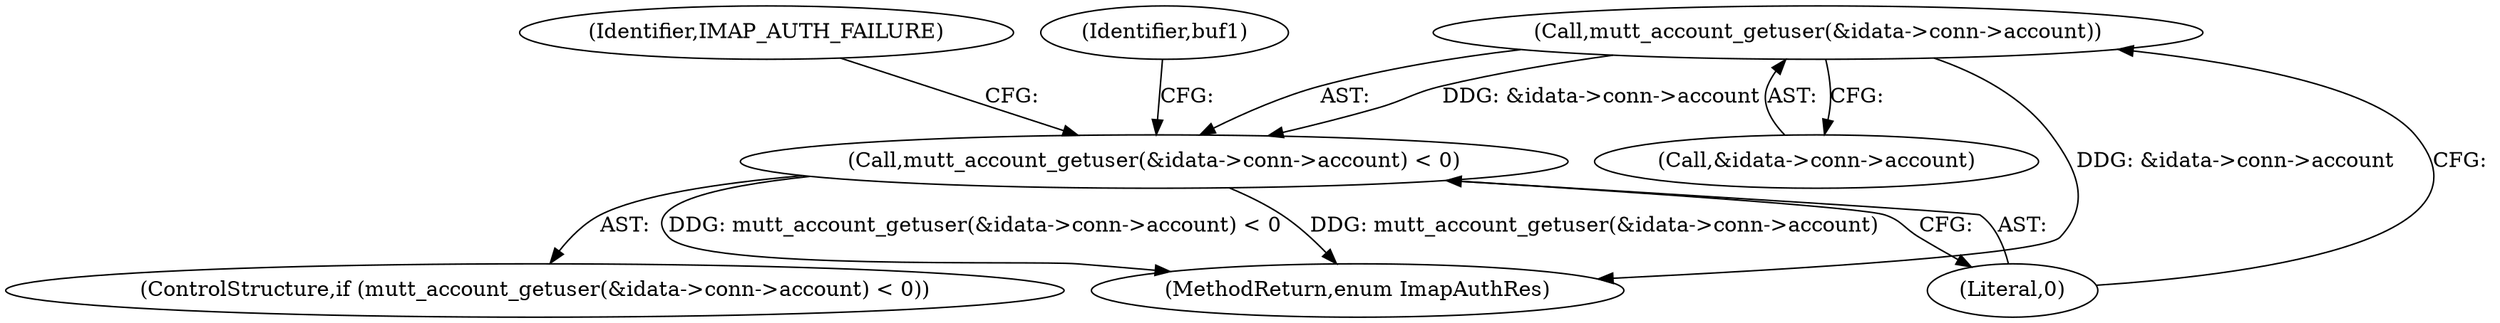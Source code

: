 digraph "0_neomutt_6f163e07ae68654d7ac5268cbb7565f6df79ad85_0@pointer" {
"1000147" [label="(Call,mutt_account_getuser(&idata->conn->account))"];
"1000146" [label="(Call,mutt_account_getuser(&idata->conn->account) < 0)"];
"1000154" [label="(Literal,0)"];
"1000156" [label="(Identifier,IMAP_AUTH_FAILURE)"];
"1000145" [label="(ControlStructure,if (mutt_account_getuser(&idata->conn->account) < 0))"];
"1000148" [label="(Call,&idata->conn->account)"];
"1000146" [label="(Call,mutt_account_getuser(&idata->conn->account) < 0)"];
"1000786" [label="(MethodReturn,enum ImapAuthRes)"];
"1000147" [label="(Call,mutt_account_getuser(&idata->conn->account))"];
"1000158" [label="(Identifier,buf1)"];
"1000147" -> "1000146"  [label="AST: "];
"1000147" -> "1000148"  [label="CFG: "];
"1000148" -> "1000147"  [label="AST: "];
"1000154" -> "1000147"  [label="CFG: "];
"1000147" -> "1000786"  [label="DDG: &idata->conn->account"];
"1000147" -> "1000146"  [label="DDG: &idata->conn->account"];
"1000146" -> "1000145"  [label="AST: "];
"1000146" -> "1000154"  [label="CFG: "];
"1000154" -> "1000146"  [label="AST: "];
"1000156" -> "1000146"  [label="CFG: "];
"1000158" -> "1000146"  [label="CFG: "];
"1000146" -> "1000786"  [label="DDG: mutt_account_getuser(&idata->conn->account) < 0"];
"1000146" -> "1000786"  [label="DDG: mutt_account_getuser(&idata->conn->account)"];
}
